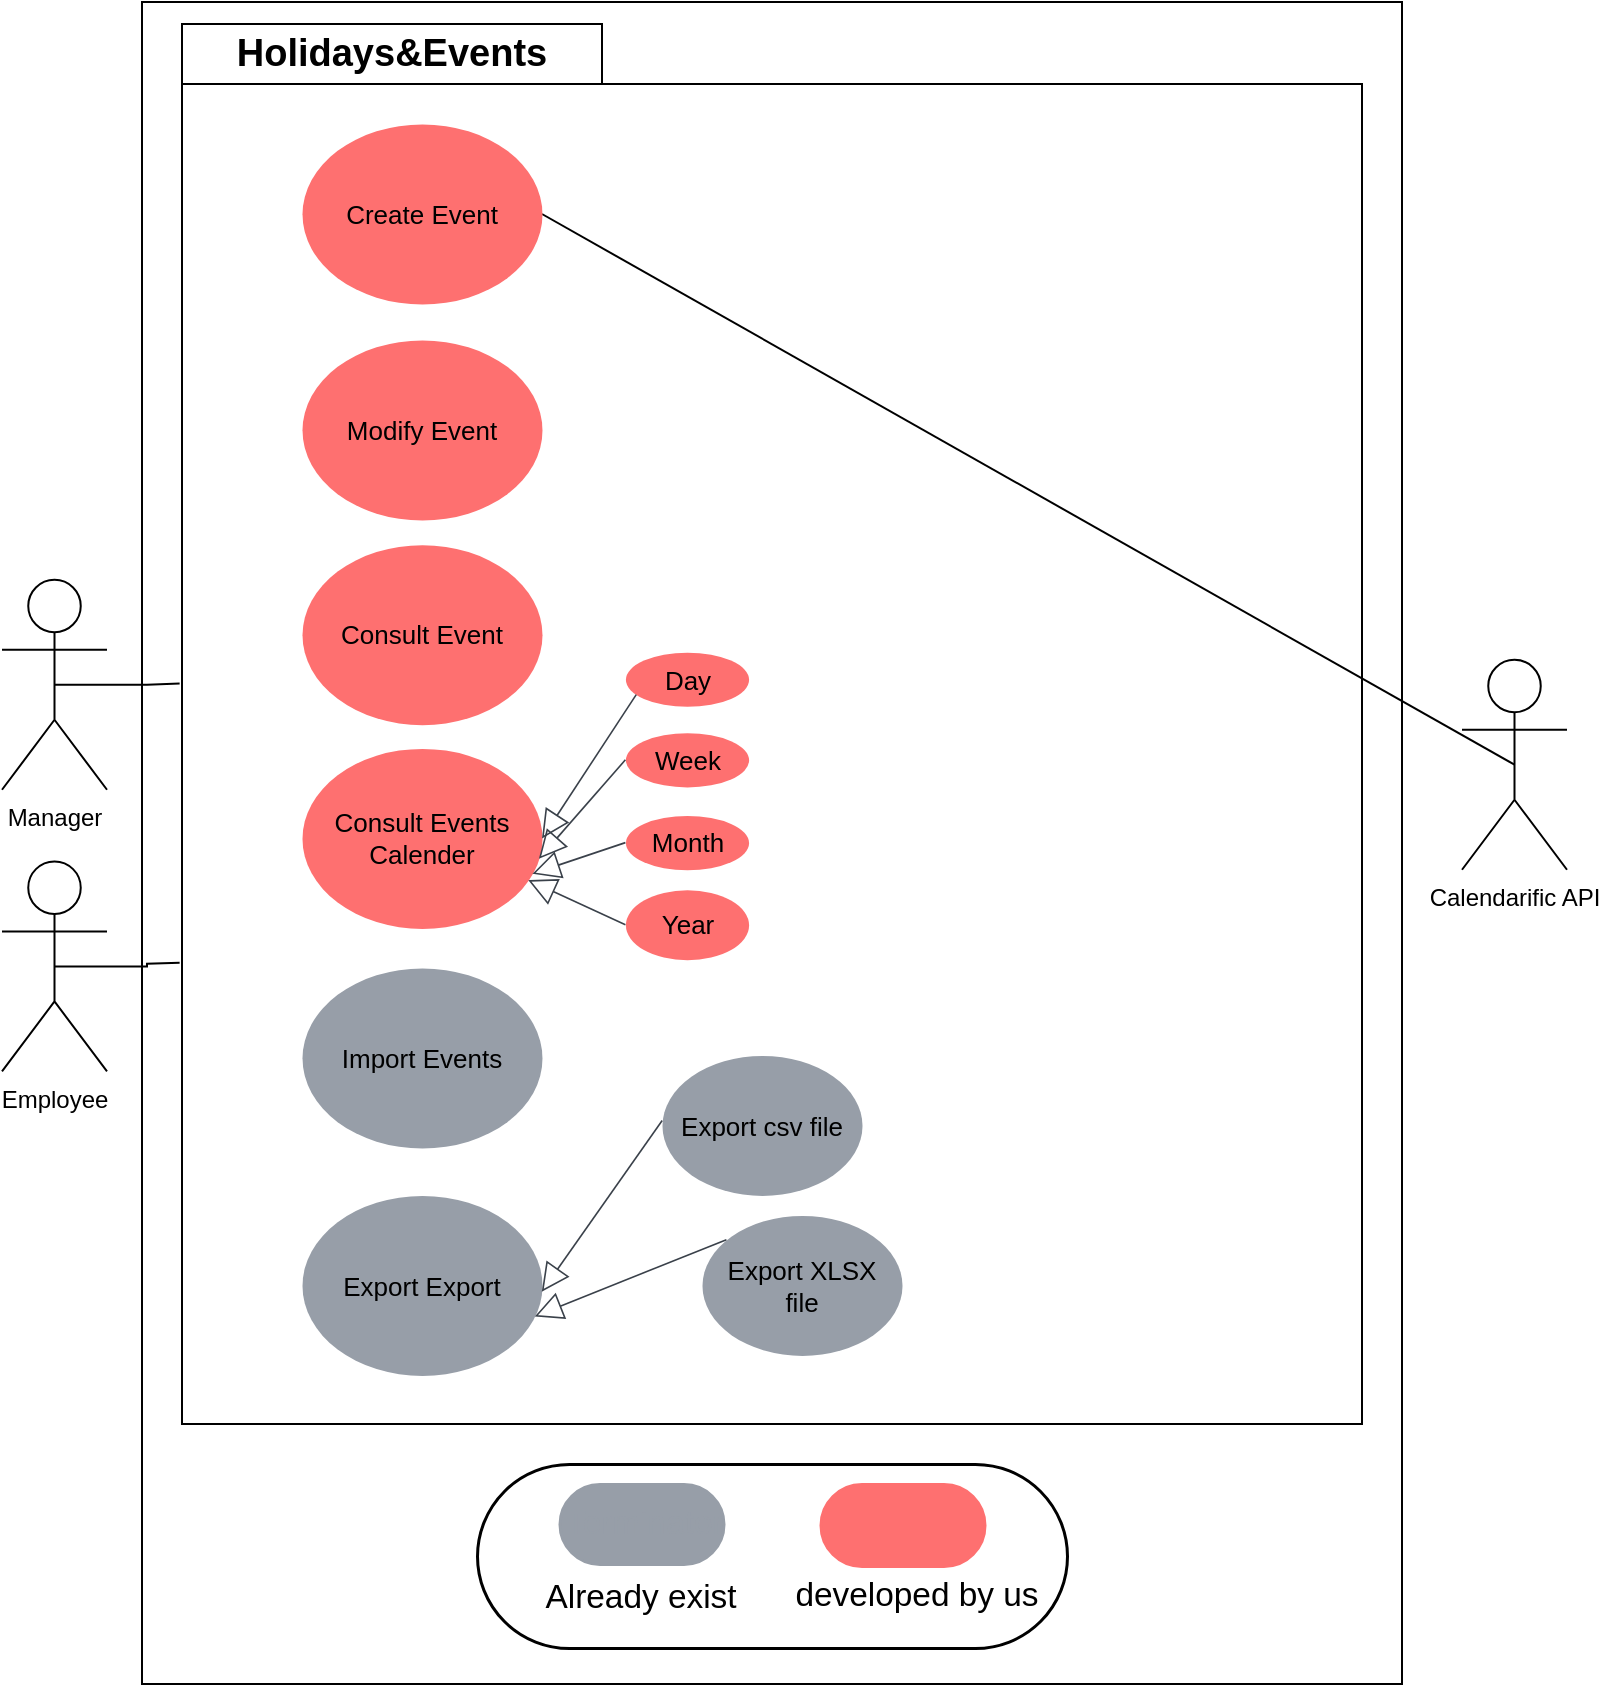 <mxfile version="27.1.1">
  <diagram name="Page-1" id="kcsEbkMYIRXb8iED7YjO">
    <mxGraphModel dx="1869" dy="527" grid="1" gridSize="10" guides="1" tooltips="1" connect="1" arrows="1" fold="1" page="1" pageScale="1" pageWidth="827" pageHeight="1169" math="0" shadow="0">
      <root>
        <mxCell id="0" />
        <mxCell id="1" parent="0" />
        <mxCell id="yRWhBtvss3XVOMyxeGll-229" value="" style="rounded=0;whiteSpace=wrap;html=1;" parent="1" vertex="1">
          <mxGeometry x="-410" y="149" width="630" height="841" as="geometry" />
        </mxCell>
        <mxCell id="yRWhBtvss3XVOMyxeGll-143" value="Holidays&amp;amp;Events" style="shape=folder;fontStyle=1;tabWidth=210;tabHeight=30;tabPosition=left;html=1;boundedLbl=1;labelInHeader=1;container=0;collapsible=0;whiteSpace=wrap;fontSize=19;" parent="1" vertex="1">
          <mxGeometry x="-390" y="160" width="590" height="700" as="geometry" />
        </mxCell>
        <mxCell id="yRWhBtvss3XVOMyxeGll-203" value="" style="html=1;jettySize=18;whiteSpace=wrap;fontSize=13;strokeColor=#3a414a;strokeOpacity=100;strokeWidth=0.8;rounded=0;startArrow=none;endArrow=block;endFill=0;endSize=12;exitX=0.57;exitY=0.005;exitPerimeter=0;lucidId=EKXeJxy7TWS8;" parent="1" edge="1">
          <mxGeometry width="100" height="100" relative="1" as="geometry">
            <Array as="points" />
            <mxPoint x="-82.573" y="1413.151" as="targetPoint" />
          </mxGeometry>
        </mxCell>
        <mxCell id="yRWhBtvss3XVOMyxeGll-204" value="" style="html=1;jettySize=18;whiteSpace=wrap;fontSize=13;strokeColor=#3a414a;strokeOpacity=100;strokeWidth=0.8;rounded=0;startArrow=none;endArrow=block;endFill=0;endSize=12;entryX=0.5;entryY=1;lucidId=QKXep6PJ_4Cc;entryDx=0;entryDy=0;" parent="1" edge="1">
          <mxGeometry width="100" height="100" relative="1" as="geometry">
            <Array as="points" />
            <mxPoint x="-35.159" y="1470.115" as="sourcePoint" />
          </mxGeometry>
        </mxCell>
        <mxCell id="yRWhBtvss3XVOMyxeGll-205" value="" style="html=1;jettySize=18;whiteSpace=wrap;fontSize=13;strokeColor=#3a414a;strokeOpacity=100;strokeWidth=0.8;rounded=0;startArrow=none;endArrow=block;endFill=0;endSize=12;exitX=0.075;exitY=0.236;exitPerimeter=0;entryX=1;entryY=1;lucidId=ZKXeBE5Ak2jA;entryDx=0;entryDy=0;" parent="1" edge="1">
          <mxGeometry width="100" height="100" relative="1" as="geometry">
            <Array as="points" />
            <mxPoint x="0.689" y="1411.622" as="targetPoint" />
          </mxGeometry>
        </mxCell>
        <mxCell id="yRWhBtvss3XVOMyxeGll-213" value="Manager" style="shape=umlActor;verticalLabelPosition=bottom;verticalAlign=top;html=1;outlineConnect=0;" parent="1" vertex="1">
          <mxGeometry x="-480" y="437.88" width="52.5" height="105" as="geometry" />
        </mxCell>
        <mxCell id="yRWhBtvss3XVOMyxeGll-217" style="rounded=0;orthogonalLoop=1;jettySize=auto;html=1;exitX=0.5;exitY=0.5;exitDx=0;exitDy=0;exitPerimeter=0;entryX=1;entryY=0.5;entryDx=0;entryDy=0;endArrow=none;startFill=0;" parent="1" source="yRWhBtvss3XVOMyxeGll-216" target="yRWhBtvss3XVOMyxeGll-167" edge="1">
          <mxGeometry relative="1" as="geometry" />
        </mxCell>
        <mxCell id="yRWhBtvss3XVOMyxeGll-216" value="Calendarific API" style="shape=umlActor;verticalLabelPosition=bottom;verticalAlign=top;html=1;outlineConnect=0;" parent="1" vertex="1">
          <mxGeometry x="250" y="477.87" width="52.5" height="105" as="geometry" />
        </mxCell>
        <mxCell id="yRWhBtvss3XVOMyxeGll-155" value="Export csv file" style="html=1;overflow=block;blockSpacing=1;whiteSpace=wrap;ellipse;fontSize=13;spacing=3.8;strokeOpacity=0;fillOpacity=100;rounded=1;absoluteArcSize=1;arcSize=9;fillColor=#979ea8;strokeWidth=1.5;lucidId=2WIeNPYyiRF.;" parent="1" vertex="1">
          <mxGeometry x="-150.0" y="675.712" width="100" height="70" as="geometry" />
        </mxCell>
        <mxCell id="yRWhBtvss3XVOMyxeGll-156" value="Export XLSX file" style="html=1;overflow=block;blockSpacing=1;whiteSpace=wrap;ellipse;fontSize=13;spacing=3.8;strokeOpacity=0;fillOpacity=100;rounded=1;absoluteArcSize=1;arcSize=9;fillColor=#979ea8;strokeWidth=1.5;lucidId=oXIemN2lJ.WZ;" parent="1" vertex="1">
          <mxGeometry x="-130" y="755.712" width="100" height="70" as="geometry" />
        </mxCell>
        <mxCell id="yRWhBtvss3XVOMyxeGll-171" value="Consult Events Calender" style="html=1;overflow=block;blockSpacing=1;whiteSpace=wrap;ellipse;fontSize=13;spacing=3.8;strokeOpacity=0;fillOpacity=100;rounded=1;absoluteArcSize=1;arcSize=9;fillColor=#fe7070;strokeWidth=1.5;lucidId=URIeayqkK2Ya;" parent="1" vertex="1">
          <mxGeometry x="-330" y="522.193" width="120" height="90" as="geometry" />
        </mxCell>
        <mxCell id="yRWhBtvss3XVOMyxeGll-172" value="Day" style="html=1;overflow=block;blockSpacing=1;whiteSpace=wrap;ellipse;fontSize=13;spacing=3.8;strokeOpacity=0;fillOpacity=100;rounded=1;absoluteArcSize=1;arcSize=9;fillColor=#fe7070;strokeWidth=1.5;lucidId=hSIeGXaizuwG;" parent="1" vertex="1">
          <mxGeometry x="-168.3" y="474.074" width="61.6" height="27.108" as="geometry" />
        </mxCell>
        <mxCell id="yRWhBtvss3XVOMyxeGll-173" value="" style="html=1;jettySize=18;whiteSpace=wrap;fontSize=13;strokeColor=#3a414a;strokeOpacity=100;strokeWidth=0.8;rounded=0;startArrow=none;endArrow=block;endFill=0;endSize=12;exitX=0.088;exitY=0.783;exitPerimeter=0;entryX=1;entryY=0.5;entryPerimeter=0;lucidId=pUIeytUv-r64;" parent="1" source="yRWhBtvss3XVOMyxeGll-172" target="yRWhBtvss3XVOMyxeGll-171" edge="1">
          <mxGeometry width="100" height="100" relative="1" as="geometry">
            <Array as="points" />
          </mxGeometry>
        </mxCell>
        <mxCell id="yRWhBtvss3XVOMyxeGll-180" value="Week" style="html=1;overflow=block;blockSpacing=1;whiteSpace=wrap;ellipse;fontSize=13;spacing=3.8;strokeOpacity=0;fillOpacity=100;rounded=1;absoluteArcSize=1;arcSize=9;fillColor=#fe7070;strokeWidth=1.5;lucidId=03Ie0xpv14W0;" parent="1" vertex="1">
          <mxGeometry x="-168.3" y="514.358" width="61.6" height="27.108" as="geometry" />
        </mxCell>
        <mxCell id="yRWhBtvss3XVOMyxeGll-174" value="" style="html=1;jettySize=18;whiteSpace=wrap;fontSize=13;strokeColor=#3a414a;strokeOpacity=100;strokeWidth=0.8;rounded=0;startArrow=none;endArrow=block;endFill=0;endSize=12;exitX=0;exitY=0.5;exitPerimeter=0;entryX=0.987;entryY=0.613;entryPerimeter=0;lucidId=KUIev8AdvZol;" parent="1" source="yRWhBtvss3XVOMyxeGll-180" target="yRWhBtvss3XVOMyxeGll-171" edge="1">
          <mxGeometry width="100" height="100" relative="1" as="geometry">
            <Array as="points" />
          </mxGeometry>
        </mxCell>
        <mxCell id="yRWhBtvss3XVOMyxeGll-181" value="Month" style="html=1;overflow=block;blockSpacing=1;whiteSpace=wrap;ellipse;fontSize=13;spacing=3.8;strokeOpacity=0;fillOpacity=100;rounded=1;absoluteArcSize=1;arcSize=9;fillColor=#fe7070;strokeWidth=1.5;lucidId=g4Ie2LoXiZa1;" parent="1" vertex="1">
          <mxGeometry x="-168.3" y="555.758" width="61.6" height="27.108" as="geometry" />
        </mxCell>
        <mxCell id="yRWhBtvss3XVOMyxeGll-183" value="" style="html=1;jettySize=18;whiteSpace=wrap;fontSize=13;strokeColor=#3a414a;strokeOpacity=100;strokeWidth=0.8;rounded=0;startArrow=none;endArrow=block;endFill=0;endSize=12;exitX=0;exitY=0.5;exitPerimeter=0;entryX=0.96;entryY=0.697;entryPerimeter=0;lucidId=C4IewfTGRhPR;" parent="1" source="yRWhBtvss3XVOMyxeGll-181" target="yRWhBtvss3XVOMyxeGll-171" edge="1">
          <mxGeometry width="100" height="100" relative="1" as="geometry">
            <Array as="points" />
          </mxGeometry>
        </mxCell>
        <mxCell id="yRWhBtvss3XVOMyxeGll-182" value="Year" style="html=1;overflow=block;blockSpacing=1;whiteSpace=wrap;ellipse;fontSize=13;spacing=3.8;strokeOpacity=0;fillOpacity=100;rounded=1;absoluteArcSize=1;arcSize=9;fillColor=#fe7070;strokeWidth=1.5;lucidId=q4IekS3TNCx4;" parent="1" vertex="1">
          <mxGeometry x="-168.3" y="592.885" width="61.6" height="35" as="geometry" />
        </mxCell>
        <mxCell id="yRWhBtvss3XVOMyxeGll-175" value="" style="html=1;jettySize=18;whiteSpace=wrap;fontSize=13;strokeColor=#3a414a;strokeOpacity=100;strokeWidth=0.8;rounded=0;startArrow=none;endArrow=block;endFill=0;endSize=12;exitX=0;exitY=0.5;exitPerimeter=0;entryX=0.943;entryY=0.732;entryPerimeter=0;lucidId=~UIeBte6dq6A;" parent="1" source="yRWhBtvss3XVOMyxeGll-182" target="yRWhBtvss3XVOMyxeGll-171" edge="1">
          <mxGeometry width="100" height="100" relative="1" as="geometry">
            <Array as="points" />
          </mxGeometry>
        </mxCell>
        <mxCell id="yRWhBtvss3XVOMyxeGll-169" value="Import Events" style="html=1;overflow=block;blockSpacing=1;whiteSpace=wrap;ellipse;fontSize=13;spacing=3.8;strokeOpacity=0;fillOpacity=100;rounded=1;absoluteArcSize=1;arcSize=9;fillColor=#979ea8;strokeWidth=1.5;lucidId=~yIeRCyaMfPm;" parent="1" vertex="1">
          <mxGeometry x="-330" y="631.996" width="120" height="90" as="geometry" />
        </mxCell>
        <mxCell id="yRWhBtvss3XVOMyxeGll-168" value="Modify Event" style="html=1;overflow=block;blockSpacing=1;whiteSpace=wrap;ellipse;fontSize=13;spacing=3.8;strokeOpacity=0;fillOpacity=100;rounded=1;absoluteArcSize=1;arcSize=9;fillColor=#fe7070;strokeWidth=1.5;lucidId=1yIeQ48BPR4-;" parent="1" vertex="1">
          <mxGeometry x="-330" y="318.002" width="120" height="90" as="geometry" />
        </mxCell>
        <mxCell id="yRWhBtvss3XVOMyxeGll-167" value="Create Event" style="html=1;overflow=block;blockSpacing=1;whiteSpace=wrap;ellipse;fontSize=13;spacing=3.8;strokeOpacity=0;fillOpacity=100;rounded=1;absoluteArcSize=1;arcSize=9;fillColor=#fe7070;strokeWidth=1.5;lucidId=~xIeha3OeAVz;" parent="1" vertex="1">
          <mxGeometry x="-330" y="209.999" width="120" height="90" as="geometry" />
        </mxCell>
        <mxCell id="yRWhBtvss3XVOMyxeGll-176" value="Export Export" style="html=1;overflow=block;blockSpacing=1;whiteSpace=wrap;ellipse;fontSize=13;spacing=3.8;strokeOpacity=0;fillOpacity=100;rounded=1;absoluteArcSize=1;arcSize=9;fillColor=#979ea8;strokeWidth=1.5;lucidId=1VIeGqV82j3G;" parent="1" vertex="1">
          <mxGeometry x="-330" y="745.713" width="120" height="90" as="geometry" />
        </mxCell>
        <mxCell id="yRWhBtvss3XVOMyxeGll-178" value="" style="html=1;jettySize=18;whiteSpace=wrap;fontSize=13;strokeColor=#3a414a;strokeOpacity=100;strokeWidth=0.8;rounded=0;startArrow=none;endArrow=block;endFill=0;endSize=12;exitX=0.122;exitY=0.173;exitPerimeter=0;entryX=0.97;entryY=0.672;entryPerimeter=0;lucidId=KYIeURdQv7Vc;" parent="1" source="yRWhBtvss3XVOMyxeGll-156" target="yRWhBtvss3XVOMyxeGll-176" edge="1">
          <mxGeometry width="100" height="100" relative="1" as="geometry">
            <Array as="points" />
          </mxGeometry>
        </mxCell>
        <mxCell id="yRWhBtvss3XVOMyxeGll-177" value="" style="html=1;jettySize=18;whiteSpace=wrap;fontSize=13;strokeColor=#3a414a;strokeOpacity=100;strokeWidth=0.8;rounded=0;startArrow=none;endArrow=block;endFill=0;endSize=12;exitX=0.001;exitY=0.465;exitPerimeter=0;entryX=0.999;entryY=0.535;entryPerimeter=0;lucidId=GYIe1NvaI2Ca;" parent="1" source="yRWhBtvss3XVOMyxeGll-155" target="yRWhBtvss3XVOMyxeGll-176" edge="1">
          <mxGeometry width="100" height="100" relative="1" as="geometry">
            <Array as="points" />
          </mxGeometry>
        </mxCell>
        <mxCell id="yRWhBtvss3XVOMyxeGll-214" value="Consult Event" style="html=1;overflow=block;blockSpacing=1;whiteSpace=wrap;ellipse;fontSize=13;spacing=3.8;strokeOpacity=0;fillOpacity=100;rounded=1;absoluteArcSize=1;arcSize=9;fillColor=#fe7070;strokeWidth=1.5;lucidId=1yIeQ48BPR4-;" parent="1" vertex="1">
          <mxGeometry x="-330" y="420.353" width="120" height="90" as="geometry" />
        </mxCell>
        <mxCell id="yRWhBtvss3XVOMyxeGll-225" style="edgeStyle=orthogonalEdgeStyle;rounded=0;orthogonalLoop=1;jettySize=auto;html=1;exitX=0.5;exitY=0.5;exitDx=0;exitDy=0;exitPerimeter=0;entryX=-0.002;entryY=0.471;entryDx=0;entryDy=0;entryPerimeter=0;endArrow=none;startFill=0;" parent="1" source="yRWhBtvss3XVOMyxeGll-213" target="yRWhBtvss3XVOMyxeGll-143" edge="1">
          <mxGeometry relative="1" as="geometry" />
        </mxCell>
        <mxCell id="yRWhBtvss3XVOMyxeGll-226" value="Employee" style="shape=umlActor;verticalLabelPosition=bottom;verticalAlign=top;html=1;outlineConnect=0;" parent="1" vertex="1">
          <mxGeometry x="-480" y="578.71" width="52.5" height="105" as="geometry" />
        </mxCell>
        <mxCell id="yRWhBtvss3XVOMyxeGll-227" style="edgeStyle=orthogonalEdgeStyle;rounded=0;orthogonalLoop=1;jettySize=auto;html=1;exitX=0.5;exitY=0.5;exitDx=0;exitDy=0;exitPerimeter=0;entryX=-0.002;entryY=0.672;entryDx=0;entryDy=0;entryPerimeter=0;endArrow=none;startFill=0;" parent="1" source="yRWhBtvss3XVOMyxeGll-226" edge="1">
          <mxGeometry relative="1" as="geometry">
            <mxPoint x="-453.75" y="702.21" as="sourcePoint" />
            <mxPoint x="-391.18" y="629.4" as="targetPoint" />
          </mxGeometry>
        </mxCell>
        <mxCell id="yRWhBtvss3XVOMyxeGll-231" value="" style="group" parent="1" vertex="1" connectable="0">
          <mxGeometry x="-242.5" y="880" width="295" height="92" as="geometry" />
        </mxCell>
        <mxCell id="yRWhBtvss3XVOMyxeGll-232" value="" style="html=1;overflow=block;blockSpacing=1;whiteSpace=wrap;fontSize=16.7;fontColor=default;spacing=3.8;strokeOpacity=100;fillOpacity=100;rounded=1;absoluteArcSize=1;arcSize=162;fillColor=#ffffff;strokeWidth=1.5;lucidId=qHtdmG4HjMHo;container=0;collapsible=0;" parent="yRWhBtvss3XVOMyxeGll-231" vertex="1">
          <mxGeometry width="295" height="92" as="geometry" />
        </mxCell>
        <mxCell id="yRWhBtvss3XVOMyxeGll-233" value="Terminator" style="html=1;overflow=block;blockSpacing=1;whiteSpace=wrap;fontSize=16.7;fontColor=#979ea8;spacing=3.8;strokeColor=#979ea8;strokeOpacity=100;fillOpacity=100;rounded=1;absoluteArcSize=1;arcSize=75;fillColor=#979ea8;strokeWidth=1.5;lucidId=IHtdpJWPwF3h;" parent="yRWhBtvss3XVOMyxeGll-231" vertex="1">
          <mxGeometry x="41.25" y="10" width="82" height="40" as="geometry" />
        </mxCell>
        <mxCell id="yRWhBtvss3XVOMyxeGll-234" value="" style="html=1;overflow=block;blockSpacing=1;whiteSpace=wrap;fontSize=16.7;fontColor=default;spacing=3.8;strokeColor=#fe7070;strokeOpacity=100;fillOpacity=100;rounded=1;absoluteArcSize=1;arcSize=82;fillColor=#fe7070;strokeWidth=1.5;lucidId=SHtdkWkZQMI-;" parent="yRWhBtvss3XVOMyxeGll-231" vertex="1">
          <mxGeometry x="171.75" y="10" width="82" height="41" as="geometry" />
        </mxCell>
        <mxCell id="yRWhBtvss3XVOMyxeGll-235" value="Already exist" style="html=1;overflow=block;blockSpacing=1;whiteSpace=wrap;fontSize=16.7;spacing=0;strokeOpacity=100;rounded=1;absoluteArcSize=1;arcSize=9;fillColor=none;strokeWidth=NaN;strokeColor=none;lucidId=mItdmbgDk1Mh;" parent="yRWhBtvss3XVOMyxeGll-231" vertex="1">
          <mxGeometry x="20" y="51" width="123" height="31" as="geometry" />
        </mxCell>
        <mxCell id="yRWhBtvss3XVOMyxeGll-236" value="developed by us" style="html=1;overflow=block;blockSpacing=1;whiteSpace=wrap;fontSize=16.7;spacing=0;strokeOpacity=100;rounded=1;absoluteArcSize=1;arcSize=9;fillColor=none;strokeWidth=NaN;strokeColor=none;lucidId=SItdEPhbv4RO;" parent="yRWhBtvss3XVOMyxeGll-231" vertex="1">
          <mxGeometry x="158.5" y="50" width="123" height="31" as="geometry" />
        </mxCell>
      </root>
    </mxGraphModel>
  </diagram>
</mxfile>
